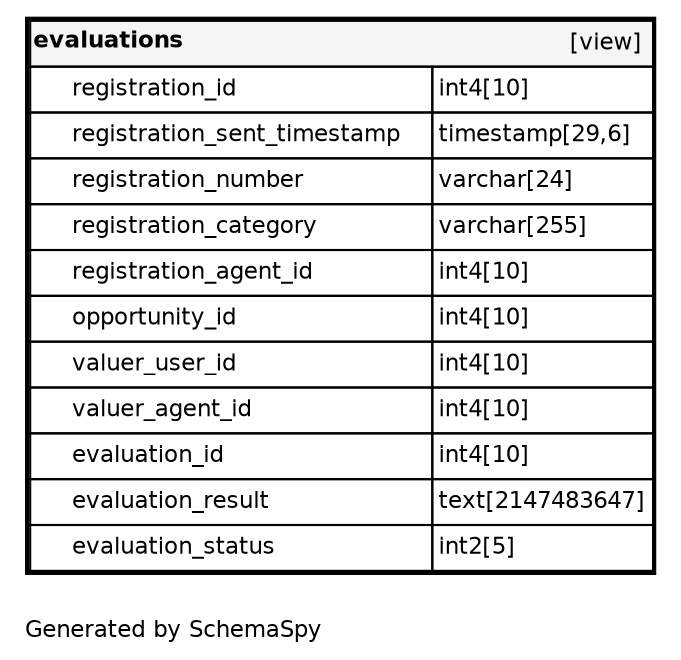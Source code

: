 digraph "oneDegreeRelationshipsDiagram" {
  graph [    rankdir="RL"    bgcolor="#ffffff"    label="\nGenerated by SchemaSpy"    labeljust="l"    nodesep="0.18"    ranksep="0.46"    fontname="Helvetica"    fontsize="11"    ration="compress"  ];  node [    fontname="Helvetica"    fontsize="11"    shape="plaintext"  ];  edge [    arrowsize="0.8"  ];
  "evaluations" [
   label=<
    <TABLE BORDER="2" CELLBORDER="1" CELLSPACING="0" BGCOLOR="#ffffff">
      <TR><TD COLSPAN="4"  BGCOLOR="#f5f5f5"><TABLE BORDER="0" CELLSPACING="0"><TR><TD ALIGN="LEFT" FIXEDSIZE="TRUE" WIDTH="70" HEIGHT="16"><B>evaluations</B></TD><TD ALIGN="RIGHT">[view]</TD></TR></TABLE></TD></TR>
      <TR><TD PORT="registration_id" COLSPAN="2" ALIGN="LEFT"><TABLE BORDER="0" CELLSPACING="0" ALIGN="LEFT"><TR ALIGN="LEFT"><TD ALIGN="LEFT" FIXEDSIZE="TRUE" WIDTH="15" HEIGHT="16"></TD><TD ALIGN="LEFT" FIXEDSIZE="TRUE" WIDTH="172" HEIGHT="16">registration_id</TD></TR></TABLE></TD><TD PORT="registration_id.type" ALIGN="LEFT">int4[10]</TD></TR>
      <TR><TD PORT="registration_sent_timestamp" COLSPAN="2" ALIGN="LEFT"><TABLE BORDER="0" CELLSPACING="0" ALIGN="LEFT"><TR ALIGN="LEFT"><TD ALIGN="LEFT" FIXEDSIZE="TRUE" WIDTH="15" HEIGHT="16"></TD><TD ALIGN="LEFT" FIXEDSIZE="TRUE" WIDTH="172" HEIGHT="16">registration_sent_timestamp</TD></TR></TABLE></TD><TD PORT="registration_sent_timestamp.type" ALIGN="LEFT">timestamp[29,6]</TD></TR>
      <TR><TD PORT="registration_number" COLSPAN="2" ALIGN="LEFT"><TABLE BORDER="0" CELLSPACING="0" ALIGN="LEFT"><TR ALIGN="LEFT"><TD ALIGN="LEFT" FIXEDSIZE="TRUE" WIDTH="15" HEIGHT="16"></TD><TD ALIGN="LEFT" FIXEDSIZE="TRUE" WIDTH="172" HEIGHT="16">registration_number</TD></TR></TABLE></TD><TD PORT="registration_number.type" ALIGN="LEFT">varchar[24]</TD></TR>
      <TR><TD PORT="registration_category" COLSPAN="2" ALIGN="LEFT"><TABLE BORDER="0" CELLSPACING="0" ALIGN="LEFT"><TR ALIGN="LEFT"><TD ALIGN="LEFT" FIXEDSIZE="TRUE" WIDTH="15" HEIGHT="16"></TD><TD ALIGN="LEFT" FIXEDSIZE="TRUE" WIDTH="172" HEIGHT="16">registration_category</TD></TR></TABLE></TD><TD PORT="registration_category.type" ALIGN="LEFT">varchar[255]</TD></TR>
      <TR><TD PORT="registration_agent_id" COLSPAN="2" ALIGN="LEFT"><TABLE BORDER="0" CELLSPACING="0" ALIGN="LEFT"><TR ALIGN="LEFT"><TD ALIGN="LEFT" FIXEDSIZE="TRUE" WIDTH="15" HEIGHT="16"></TD><TD ALIGN="LEFT" FIXEDSIZE="TRUE" WIDTH="172" HEIGHT="16">registration_agent_id</TD></TR></TABLE></TD><TD PORT="registration_agent_id.type" ALIGN="LEFT">int4[10]</TD></TR>
      <TR><TD PORT="opportunity_id" COLSPAN="2" ALIGN="LEFT"><TABLE BORDER="0" CELLSPACING="0" ALIGN="LEFT"><TR ALIGN="LEFT"><TD ALIGN="LEFT" FIXEDSIZE="TRUE" WIDTH="15" HEIGHT="16"></TD><TD ALIGN="LEFT" FIXEDSIZE="TRUE" WIDTH="172" HEIGHT="16">opportunity_id</TD></TR></TABLE></TD><TD PORT="opportunity_id.type" ALIGN="LEFT">int4[10]</TD></TR>
      <TR><TD PORT="valuer_user_id" COLSPAN="2" ALIGN="LEFT"><TABLE BORDER="0" CELLSPACING="0" ALIGN="LEFT"><TR ALIGN="LEFT"><TD ALIGN="LEFT" FIXEDSIZE="TRUE" WIDTH="15" HEIGHT="16"></TD><TD ALIGN="LEFT" FIXEDSIZE="TRUE" WIDTH="172" HEIGHT="16">valuer_user_id</TD></TR></TABLE></TD><TD PORT="valuer_user_id.type" ALIGN="LEFT">int4[10]</TD></TR>
      <TR><TD PORT="valuer_agent_id" COLSPAN="2" ALIGN="LEFT"><TABLE BORDER="0" CELLSPACING="0" ALIGN="LEFT"><TR ALIGN="LEFT"><TD ALIGN="LEFT" FIXEDSIZE="TRUE" WIDTH="15" HEIGHT="16"></TD><TD ALIGN="LEFT" FIXEDSIZE="TRUE" WIDTH="172" HEIGHT="16">valuer_agent_id</TD></TR></TABLE></TD><TD PORT="valuer_agent_id.type" ALIGN="LEFT">int4[10]</TD></TR>
      <TR><TD PORT="evaluation_id" COLSPAN="2" ALIGN="LEFT"><TABLE BORDER="0" CELLSPACING="0" ALIGN="LEFT"><TR ALIGN="LEFT"><TD ALIGN="LEFT" FIXEDSIZE="TRUE" WIDTH="15" HEIGHT="16"></TD><TD ALIGN="LEFT" FIXEDSIZE="TRUE" WIDTH="172" HEIGHT="16">evaluation_id</TD></TR></TABLE></TD><TD PORT="evaluation_id.type" ALIGN="LEFT">int4[10]</TD></TR>
      <TR><TD PORT="evaluation_result" COLSPAN="2" ALIGN="LEFT"><TABLE BORDER="0" CELLSPACING="0" ALIGN="LEFT"><TR ALIGN="LEFT"><TD ALIGN="LEFT" FIXEDSIZE="TRUE" WIDTH="15" HEIGHT="16"></TD><TD ALIGN="LEFT" FIXEDSIZE="TRUE" WIDTH="172" HEIGHT="16">evaluation_result</TD></TR></TABLE></TD><TD PORT="evaluation_result.type" ALIGN="LEFT">text[2147483647]</TD></TR>
      <TR><TD PORT="evaluation_status" COLSPAN="2" ALIGN="LEFT"><TABLE BORDER="0" CELLSPACING="0" ALIGN="LEFT"><TR ALIGN="LEFT"><TD ALIGN="LEFT" FIXEDSIZE="TRUE" WIDTH="15" HEIGHT="16"></TD><TD ALIGN="LEFT" FIXEDSIZE="TRUE" WIDTH="172" HEIGHT="16">evaluation_status</TD></TR></TABLE></TD><TD PORT="evaluation_status.type" ALIGN="LEFT">int2[5]</TD></TR>
    </TABLE>>
    URL="evaluations.html"
    target="_top"
    tooltip="evaluations"
  ];
}
